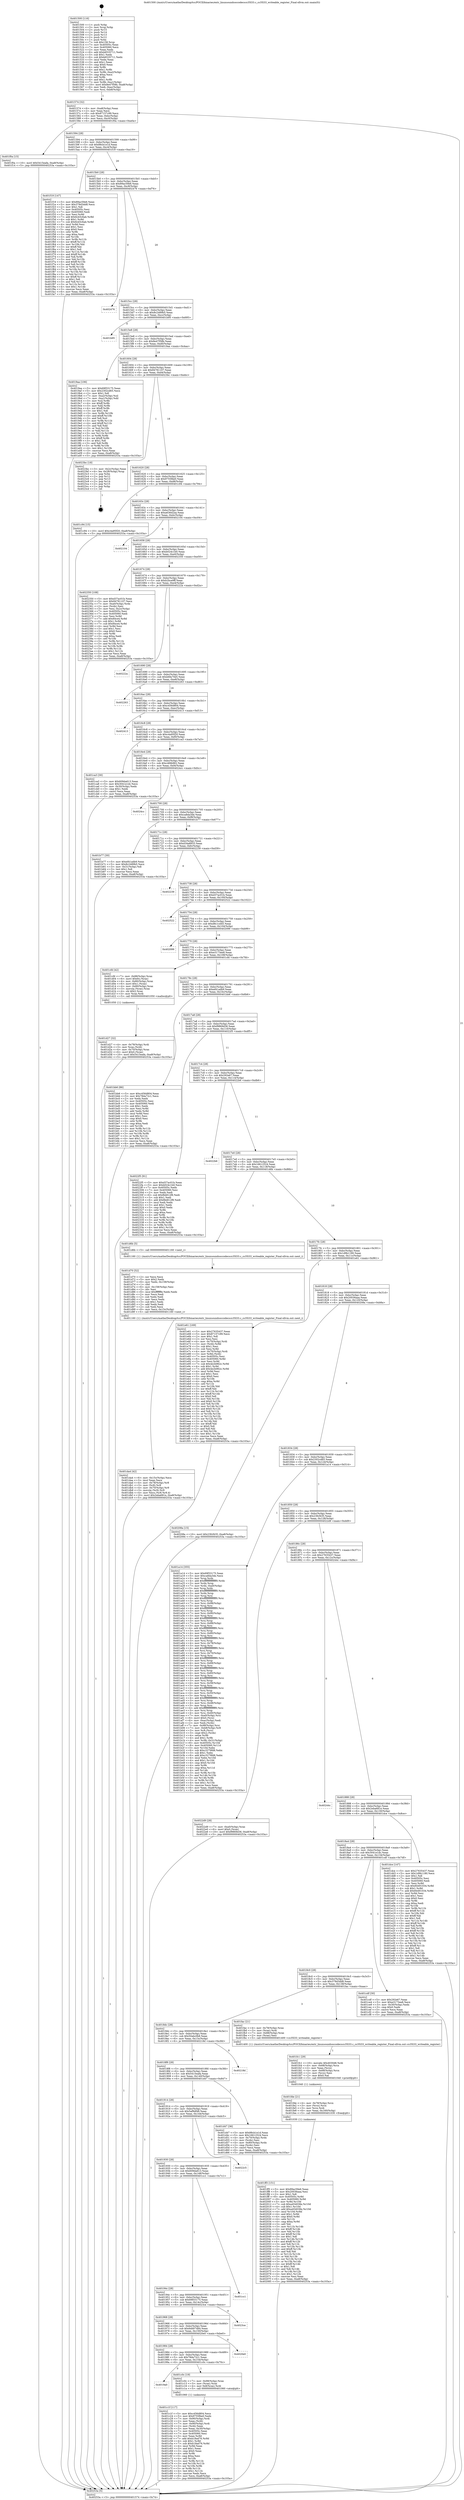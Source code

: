 digraph "0x401500" {
  label = "0x401500 (/mnt/c/Users/mathe/Desktop/tcc/POCII/binaries/extr_linuxsoundsoccodecscs35l33.c_cs35l33_writeable_register_Final-ollvm.out::main(0))"
  labelloc = "t"
  node[shape=record]

  Entry [label="",width=0.3,height=0.3,shape=circle,fillcolor=black,style=filled]
  "0x401574" [label="{
     0x401574 [32]\l
     | [instrs]\l
     &nbsp;&nbsp;0x401574 \<+6\>: mov -0xa8(%rbp),%eax\l
     &nbsp;&nbsp;0x40157a \<+2\>: mov %eax,%ecx\l
     &nbsp;&nbsp;0x40157c \<+6\>: sub $0x87157c99,%ecx\l
     &nbsp;&nbsp;0x401582 \<+6\>: mov %eax,-0xbc(%rbp)\l
     &nbsp;&nbsp;0x401588 \<+6\>: mov %ecx,-0xc0(%rbp)\l
     &nbsp;&nbsp;0x40158e \<+6\>: je 0000000000401f0a \<main+0xa0a\>\l
  }"]
  "0x401f0a" [label="{
     0x401f0a [15]\l
     | [instrs]\l
     &nbsp;&nbsp;0x401f0a \<+10\>: movl $0x5415eafa,-0xa8(%rbp)\l
     &nbsp;&nbsp;0x401f14 \<+5\>: jmp 000000000040253a \<main+0x103a\>\l
  }"]
  "0x401594" [label="{
     0x401594 [28]\l
     | [instrs]\l
     &nbsp;&nbsp;0x401594 \<+5\>: jmp 0000000000401599 \<main+0x99\>\l
     &nbsp;&nbsp;0x401599 \<+6\>: mov -0xbc(%rbp),%eax\l
     &nbsp;&nbsp;0x40159f \<+5\>: sub $0x88cb1e1d,%eax\l
     &nbsp;&nbsp;0x4015a4 \<+6\>: mov %eax,-0xc4(%rbp)\l
     &nbsp;&nbsp;0x4015aa \<+6\>: je 0000000000401f19 \<main+0xa19\>\l
  }"]
  Exit [label="",width=0.3,height=0.3,shape=circle,fillcolor=black,style=filled,peripheries=2]
  "0x401f19" [label="{
     0x401f19 [147]\l
     | [instrs]\l
     &nbsp;&nbsp;0x401f19 \<+5\>: mov $0x89ac59e6,%eax\l
     &nbsp;&nbsp;0x401f1e \<+5\>: mov $0x378d3dd8,%ecx\l
     &nbsp;&nbsp;0x401f23 \<+2\>: mov $0x1,%dl\l
     &nbsp;&nbsp;0x401f25 \<+7\>: mov 0x40505c,%esi\l
     &nbsp;&nbsp;0x401f2c \<+7\>: mov 0x405060,%edi\l
     &nbsp;&nbsp;0x401f33 \<+3\>: mov %esi,%r8d\l
     &nbsp;&nbsp;0x401f36 \<+7\>: add $0x6cb5c6ab,%r8d\l
     &nbsp;&nbsp;0x401f3d \<+4\>: sub $0x1,%r8d\l
     &nbsp;&nbsp;0x401f41 \<+7\>: sub $0x6cb5c6ab,%r8d\l
     &nbsp;&nbsp;0x401f48 \<+4\>: imul %r8d,%esi\l
     &nbsp;&nbsp;0x401f4c \<+3\>: and $0x1,%esi\l
     &nbsp;&nbsp;0x401f4f \<+3\>: cmp $0x0,%esi\l
     &nbsp;&nbsp;0x401f52 \<+4\>: sete %r9b\l
     &nbsp;&nbsp;0x401f56 \<+3\>: cmp $0xa,%edi\l
     &nbsp;&nbsp;0x401f59 \<+4\>: setl %r10b\l
     &nbsp;&nbsp;0x401f5d \<+3\>: mov %r9b,%r11b\l
     &nbsp;&nbsp;0x401f60 \<+4\>: xor $0xff,%r11b\l
     &nbsp;&nbsp;0x401f64 \<+3\>: mov %r10b,%bl\l
     &nbsp;&nbsp;0x401f67 \<+3\>: xor $0xff,%bl\l
     &nbsp;&nbsp;0x401f6a \<+3\>: xor $0x1,%dl\l
     &nbsp;&nbsp;0x401f6d \<+3\>: mov %r11b,%r14b\l
     &nbsp;&nbsp;0x401f70 \<+4\>: and $0xff,%r14b\l
     &nbsp;&nbsp;0x401f74 \<+3\>: and %dl,%r9b\l
     &nbsp;&nbsp;0x401f77 \<+3\>: mov %bl,%r15b\l
     &nbsp;&nbsp;0x401f7a \<+4\>: and $0xff,%r15b\l
     &nbsp;&nbsp;0x401f7e \<+3\>: and %dl,%r10b\l
     &nbsp;&nbsp;0x401f81 \<+3\>: or %r9b,%r14b\l
     &nbsp;&nbsp;0x401f84 \<+3\>: or %r10b,%r15b\l
     &nbsp;&nbsp;0x401f87 \<+3\>: xor %r15b,%r14b\l
     &nbsp;&nbsp;0x401f8a \<+3\>: or %bl,%r11b\l
     &nbsp;&nbsp;0x401f8d \<+4\>: xor $0xff,%r11b\l
     &nbsp;&nbsp;0x401f91 \<+3\>: or $0x1,%dl\l
     &nbsp;&nbsp;0x401f94 \<+3\>: and %dl,%r11b\l
     &nbsp;&nbsp;0x401f97 \<+3\>: or %r11b,%r14b\l
     &nbsp;&nbsp;0x401f9a \<+4\>: test $0x1,%r14b\l
     &nbsp;&nbsp;0x401f9e \<+3\>: cmovne %ecx,%eax\l
     &nbsp;&nbsp;0x401fa1 \<+6\>: mov %eax,-0xa8(%rbp)\l
     &nbsp;&nbsp;0x401fa7 \<+5\>: jmp 000000000040253a \<main+0x103a\>\l
  }"]
  "0x4015b0" [label="{
     0x4015b0 [28]\l
     | [instrs]\l
     &nbsp;&nbsp;0x4015b0 \<+5\>: jmp 00000000004015b5 \<main+0xb5\>\l
     &nbsp;&nbsp;0x4015b5 \<+6\>: mov -0xbc(%rbp),%eax\l
     &nbsp;&nbsp;0x4015bb \<+5\>: sub $0x89ac59e6,%eax\l
     &nbsp;&nbsp;0x4015c0 \<+6\>: mov %eax,-0xc8(%rbp)\l
     &nbsp;&nbsp;0x4015c6 \<+6\>: je 0000000000402476 \<main+0xf76\>\l
  }"]
  "0x401ff3" [label="{
     0x401ff3 [151]\l
     | [instrs]\l
     &nbsp;&nbsp;0x401ff3 \<+5\>: mov $0x89ac59e6,%eax\l
     &nbsp;&nbsp;0x401ff8 \<+5\>: mov $0x20036aaa,%esi\l
     &nbsp;&nbsp;0x401ffd \<+2\>: mov $0x1,%dl\l
     &nbsp;&nbsp;0x401fff \<+8\>: mov 0x40505c,%r8d\l
     &nbsp;&nbsp;0x402007 \<+8\>: mov 0x405060,%r9d\l
     &nbsp;&nbsp;0x40200f \<+3\>: mov %r8d,%r10d\l
     &nbsp;&nbsp;0x402012 \<+7\>: sub $0xa454038e,%r10d\l
     &nbsp;&nbsp;0x402019 \<+4\>: sub $0x1,%r10d\l
     &nbsp;&nbsp;0x40201d \<+7\>: add $0xa454038e,%r10d\l
     &nbsp;&nbsp;0x402024 \<+4\>: imul %r10d,%r8d\l
     &nbsp;&nbsp;0x402028 \<+4\>: and $0x1,%r8d\l
     &nbsp;&nbsp;0x40202c \<+4\>: cmp $0x0,%r8d\l
     &nbsp;&nbsp;0x402030 \<+4\>: sete %r11b\l
     &nbsp;&nbsp;0x402034 \<+4\>: cmp $0xa,%r9d\l
     &nbsp;&nbsp;0x402038 \<+3\>: setl %bl\l
     &nbsp;&nbsp;0x40203b \<+3\>: mov %r11b,%r14b\l
     &nbsp;&nbsp;0x40203e \<+4\>: xor $0xff,%r14b\l
     &nbsp;&nbsp;0x402042 \<+3\>: mov %bl,%r15b\l
     &nbsp;&nbsp;0x402045 \<+4\>: xor $0xff,%r15b\l
     &nbsp;&nbsp;0x402049 \<+3\>: xor $0x1,%dl\l
     &nbsp;&nbsp;0x40204c \<+3\>: mov %r14b,%r12b\l
     &nbsp;&nbsp;0x40204f \<+4\>: and $0xff,%r12b\l
     &nbsp;&nbsp;0x402053 \<+3\>: and %dl,%r11b\l
     &nbsp;&nbsp;0x402056 \<+3\>: mov %r15b,%r13b\l
     &nbsp;&nbsp;0x402059 \<+4\>: and $0xff,%r13b\l
     &nbsp;&nbsp;0x40205d \<+2\>: and %dl,%bl\l
     &nbsp;&nbsp;0x40205f \<+3\>: or %r11b,%r12b\l
     &nbsp;&nbsp;0x402062 \<+3\>: or %bl,%r13b\l
     &nbsp;&nbsp;0x402065 \<+3\>: xor %r13b,%r12b\l
     &nbsp;&nbsp;0x402068 \<+3\>: or %r15b,%r14b\l
     &nbsp;&nbsp;0x40206b \<+4\>: xor $0xff,%r14b\l
     &nbsp;&nbsp;0x40206f \<+3\>: or $0x1,%dl\l
     &nbsp;&nbsp;0x402072 \<+3\>: and %dl,%r14b\l
     &nbsp;&nbsp;0x402075 \<+3\>: or %r14b,%r12b\l
     &nbsp;&nbsp;0x402078 \<+4\>: test $0x1,%r12b\l
     &nbsp;&nbsp;0x40207c \<+3\>: cmovne %esi,%eax\l
     &nbsp;&nbsp;0x40207f \<+6\>: mov %eax,-0xa8(%rbp)\l
     &nbsp;&nbsp;0x402085 \<+5\>: jmp 000000000040253a \<main+0x103a\>\l
  }"]
  "0x402476" [label="{
     0x402476\l
  }", style=dashed]
  "0x4015cc" [label="{
     0x4015cc [28]\l
     | [instrs]\l
     &nbsp;&nbsp;0x4015cc \<+5\>: jmp 00000000004015d1 \<main+0xd1\>\l
     &nbsp;&nbsp;0x4015d1 \<+6\>: mov -0xbc(%rbp),%eax\l
     &nbsp;&nbsp;0x4015d7 \<+5\>: sub $0x8c2489b5,%eax\l
     &nbsp;&nbsp;0x4015dc \<+6\>: mov %eax,-0xcc(%rbp)\l
     &nbsp;&nbsp;0x4015e2 \<+6\>: je 0000000000401b95 \<main+0x695\>\l
  }"]
  "0x401fde" [label="{
     0x401fde [21]\l
     | [instrs]\l
     &nbsp;&nbsp;0x401fde \<+4\>: mov -0x78(%rbp),%rcx\l
     &nbsp;&nbsp;0x401fe2 \<+3\>: mov (%rcx),%rcx\l
     &nbsp;&nbsp;0x401fe5 \<+3\>: mov %rcx,%rdi\l
     &nbsp;&nbsp;0x401fe8 \<+6\>: mov %eax,-0x160(%rbp)\l
     &nbsp;&nbsp;0x401fee \<+5\>: call 0000000000401030 \<free@plt\>\l
     | [calls]\l
     &nbsp;&nbsp;0x401030 \{1\} (unknown)\l
  }"]
  "0x401b95" [label="{
     0x401b95\l
  }", style=dashed]
  "0x4015e8" [label="{
     0x4015e8 [28]\l
     | [instrs]\l
     &nbsp;&nbsp;0x4015e8 \<+5\>: jmp 00000000004015ed \<main+0xed\>\l
     &nbsp;&nbsp;0x4015ed \<+6\>: mov -0xbc(%rbp),%eax\l
     &nbsp;&nbsp;0x4015f3 \<+5\>: sub $0x8e47f58b,%eax\l
     &nbsp;&nbsp;0x4015f8 \<+6\>: mov %eax,-0xd0(%rbp)\l
     &nbsp;&nbsp;0x4015fe \<+6\>: je 00000000004019aa \<main+0x4aa\>\l
  }"]
  "0x401fc1" [label="{
     0x401fc1 [29]\l
     | [instrs]\l
     &nbsp;&nbsp;0x401fc1 \<+10\>: movabs $0x4030d6,%rdi\l
     &nbsp;&nbsp;0x401fcb \<+4\>: mov -0x68(%rbp),%rcx\l
     &nbsp;&nbsp;0x401fcf \<+2\>: mov %eax,(%rcx)\l
     &nbsp;&nbsp;0x401fd1 \<+4\>: mov -0x68(%rbp),%rcx\l
     &nbsp;&nbsp;0x401fd5 \<+2\>: mov (%rcx),%esi\l
     &nbsp;&nbsp;0x401fd7 \<+2\>: mov $0x0,%al\l
     &nbsp;&nbsp;0x401fd9 \<+5\>: call 0000000000401040 \<printf@plt\>\l
     | [calls]\l
     &nbsp;&nbsp;0x401040 \{1\} (unknown)\l
  }"]
  "0x4019aa" [label="{
     0x4019aa [106]\l
     | [instrs]\l
     &nbsp;&nbsp;0x4019aa \<+5\>: mov $0x69f33175,%eax\l
     &nbsp;&nbsp;0x4019af \<+5\>: mov $0x2302cd65,%ecx\l
     &nbsp;&nbsp;0x4019b4 \<+2\>: mov $0x1,%dl\l
     &nbsp;&nbsp;0x4019b6 \<+7\>: mov -0xa2(%rbp),%sil\l
     &nbsp;&nbsp;0x4019bd \<+7\>: mov -0xa1(%rbp),%dil\l
     &nbsp;&nbsp;0x4019c4 \<+3\>: mov %sil,%r8b\l
     &nbsp;&nbsp;0x4019c7 \<+4\>: xor $0xff,%r8b\l
     &nbsp;&nbsp;0x4019cb \<+3\>: mov %dil,%r9b\l
     &nbsp;&nbsp;0x4019ce \<+4\>: xor $0xff,%r9b\l
     &nbsp;&nbsp;0x4019d2 \<+3\>: xor $0x1,%dl\l
     &nbsp;&nbsp;0x4019d5 \<+3\>: mov %r8b,%r10b\l
     &nbsp;&nbsp;0x4019d8 \<+4\>: and $0xff,%r10b\l
     &nbsp;&nbsp;0x4019dc \<+3\>: and %dl,%sil\l
     &nbsp;&nbsp;0x4019df \<+3\>: mov %r9b,%r11b\l
     &nbsp;&nbsp;0x4019e2 \<+4\>: and $0xff,%r11b\l
     &nbsp;&nbsp;0x4019e6 \<+3\>: and %dl,%dil\l
     &nbsp;&nbsp;0x4019e9 \<+3\>: or %sil,%r10b\l
     &nbsp;&nbsp;0x4019ec \<+3\>: or %dil,%r11b\l
     &nbsp;&nbsp;0x4019ef \<+3\>: xor %r11b,%r10b\l
     &nbsp;&nbsp;0x4019f2 \<+3\>: or %r9b,%r8b\l
     &nbsp;&nbsp;0x4019f5 \<+4\>: xor $0xff,%r8b\l
     &nbsp;&nbsp;0x4019f9 \<+3\>: or $0x1,%dl\l
     &nbsp;&nbsp;0x4019fc \<+3\>: and %dl,%r8b\l
     &nbsp;&nbsp;0x4019ff \<+3\>: or %r8b,%r10b\l
     &nbsp;&nbsp;0x401a02 \<+4\>: test $0x1,%r10b\l
     &nbsp;&nbsp;0x401a06 \<+3\>: cmovne %ecx,%eax\l
     &nbsp;&nbsp;0x401a09 \<+6\>: mov %eax,-0xa8(%rbp)\l
     &nbsp;&nbsp;0x401a0f \<+5\>: jmp 000000000040253a \<main+0x103a\>\l
  }"]
  "0x401604" [label="{
     0x401604 [28]\l
     | [instrs]\l
     &nbsp;&nbsp;0x401604 \<+5\>: jmp 0000000000401609 \<main+0x109\>\l
     &nbsp;&nbsp;0x401609 \<+6\>: mov -0xbc(%rbp),%eax\l
     &nbsp;&nbsp;0x40160f \<+5\>: sub $0x94781107,%eax\l
     &nbsp;&nbsp;0x401614 \<+6\>: mov %eax,-0xd4(%rbp)\l
     &nbsp;&nbsp;0x40161a \<+6\>: je 00000000004023bc \<main+0xebc\>\l
  }"]
  "0x40253a" [label="{
     0x40253a [5]\l
     | [instrs]\l
     &nbsp;&nbsp;0x40253a \<+5\>: jmp 0000000000401574 \<main+0x74\>\l
  }"]
  "0x401500" [label="{
     0x401500 [116]\l
     | [instrs]\l
     &nbsp;&nbsp;0x401500 \<+1\>: push %rbp\l
     &nbsp;&nbsp;0x401501 \<+3\>: mov %rsp,%rbp\l
     &nbsp;&nbsp;0x401504 \<+2\>: push %r15\l
     &nbsp;&nbsp;0x401506 \<+2\>: push %r14\l
     &nbsp;&nbsp;0x401508 \<+2\>: push %r13\l
     &nbsp;&nbsp;0x40150a \<+2\>: push %r12\l
     &nbsp;&nbsp;0x40150c \<+1\>: push %rbx\l
     &nbsp;&nbsp;0x40150d \<+7\>: sub $0x158,%rsp\l
     &nbsp;&nbsp;0x401514 \<+7\>: mov 0x40505c,%eax\l
     &nbsp;&nbsp;0x40151b \<+7\>: mov 0x405060,%ecx\l
     &nbsp;&nbsp;0x401522 \<+2\>: mov %eax,%edx\l
     &nbsp;&nbsp;0x401524 \<+6\>: add $0xb6535711,%edx\l
     &nbsp;&nbsp;0x40152a \<+3\>: sub $0x1,%edx\l
     &nbsp;&nbsp;0x40152d \<+6\>: sub $0xb6535711,%edx\l
     &nbsp;&nbsp;0x401533 \<+3\>: imul %edx,%eax\l
     &nbsp;&nbsp;0x401536 \<+3\>: and $0x1,%eax\l
     &nbsp;&nbsp;0x401539 \<+3\>: cmp $0x0,%eax\l
     &nbsp;&nbsp;0x40153c \<+4\>: sete %r8b\l
     &nbsp;&nbsp;0x401540 \<+4\>: and $0x1,%r8b\l
     &nbsp;&nbsp;0x401544 \<+7\>: mov %r8b,-0xa2(%rbp)\l
     &nbsp;&nbsp;0x40154b \<+3\>: cmp $0xa,%ecx\l
     &nbsp;&nbsp;0x40154e \<+4\>: setl %r8b\l
     &nbsp;&nbsp;0x401552 \<+4\>: and $0x1,%r8b\l
     &nbsp;&nbsp;0x401556 \<+7\>: mov %r8b,-0xa1(%rbp)\l
     &nbsp;&nbsp;0x40155d \<+10\>: movl $0x8e47f58b,-0xa8(%rbp)\l
     &nbsp;&nbsp;0x401567 \<+6\>: mov %edi,-0xac(%rbp)\l
     &nbsp;&nbsp;0x40156d \<+7\>: mov %rsi,-0xb8(%rbp)\l
  }"]
  "0x401da4" [label="{
     0x401da4 [42]\l
     | [instrs]\l
     &nbsp;&nbsp;0x401da4 \<+6\>: mov -0x15c(%rbp),%ecx\l
     &nbsp;&nbsp;0x401daa \<+3\>: imul %eax,%ecx\l
     &nbsp;&nbsp;0x401dad \<+4\>: mov -0x78(%rbp),%r8\l
     &nbsp;&nbsp;0x401db1 \<+3\>: mov (%r8),%r8\l
     &nbsp;&nbsp;0x401db4 \<+4\>: mov -0x70(%rbp),%r9\l
     &nbsp;&nbsp;0x401db8 \<+3\>: movslq (%r9),%r9\l
     &nbsp;&nbsp;0x401dbb \<+4\>: mov %ecx,(%r8,%r9,4)\l
     &nbsp;&nbsp;0x401dbf \<+10\>: movl $0x2eba681e,-0xa8(%rbp)\l
     &nbsp;&nbsp;0x401dc9 \<+5\>: jmp 000000000040253a \<main+0x103a\>\l
  }"]
  "0x4023bc" [label="{
     0x4023bc [18]\l
     | [instrs]\l
     &nbsp;&nbsp;0x4023bc \<+3\>: mov -0x2c(%rbp),%eax\l
     &nbsp;&nbsp;0x4023bf \<+4\>: lea -0x28(%rbp),%rsp\l
     &nbsp;&nbsp;0x4023c3 \<+1\>: pop %rbx\l
     &nbsp;&nbsp;0x4023c4 \<+2\>: pop %r12\l
     &nbsp;&nbsp;0x4023c6 \<+2\>: pop %r13\l
     &nbsp;&nbsp;0x4023c8 \<+2\>: pop %r14\l
     &nbsp;&nbsp;0x4023ca \<+2\>: pop %r15\l
     &nbsp;&nbsp;0x4023cc \<+1\>: pop %rbp\l
     &nbsp;&nbsp;0x4023cd \<+1\>: ret\l
  }"]
  "0x401620" [label="{
     0x401620 [28]\l
     | [instrs]\l
     &nbsp;&nbsp;0x401620 \<+5\>: jmp 0000000000401625 \<main+0x125\>\l
     &nbsp;&nbsp;0x401625 \<+6\>: mov -0xbc(%rbp),%eax\l
     &nbsp;&nbsp;0x40162b \<+5\>: sub $0x9755fbe0,%eax\l
     &nbsp;&nbsp;0x401630 \<+6\>: mov %eax,-0xd8(%rbp)\l
     &nbsp;&nbsp;0x401636 \<+6\>: je 0000000000401c94 \<main+0x794\>\l
  }"]
  "0x401d70" [label="{
     0x401d70 [52]\l
     | [instrs]\l
     &nbsp;&nbsp;0x401d70 \<+2\>: xor %ecx,%ecx\l
     &nbsp;&nbsp;0x401d72 \<+5\>: mov $0x2,%edx\l
     &nbsp;&nbsp;0x401d77 \<+6\>: mov %edx,-0x158(%rbp)\l
     &nbsp;&nbsp;0x401d7d \<+1\>: cltd\l
     &nbsp;&nbsp;0x401d7e \<+6\>: mov -0x158(%rbp),%esi\l
     &nbsp;&nbsp;0x401d84 \<+2\>: idiv %esi\l
     &nbsp;&nbsp;0x401d86 \<+6\>: imul $0xfffffffe,%edx,%edx\l
     &nbsp;&nbsp;0x401d8c \<+2\>: mov %ecx,%edi\l
     &nbsp;&nbsp;0x401d8e \<+2\>: sub %edx,%edi\l
     &nbsp;&nbsp;0x401d90 \<+2\>: mov %ecx,%edx\l
     &nbsp;&nbsp;0x401d92 \<+3\>: sub $0x1,%edx\l
     &nbsp;&nbsp;0x401d95 \<+2\>: add %edx,%edi\l
     &nbsp;&nbsp;0x401d97 \<+2\>: sub %edi,%ecx\l
     &nbsp;&nbsp;0x401d99 \<+6\>: mov %ecx,-0x15c(%rbp)\l
     &nbsp;&nbsp;0x401d9f \<+5\>: call 0000000000401160 \<next_i\>\l
     | [calls]\l
     &nbsp;&nbsp;0x401160 \{1\} (/mnt/c/Users/mathe/Desktop/tcc/POCII/binaries/extr_linuxsoundsoccodecscs35l33.c_cs35l33_writeable_register_Final-ollvm.out::next_i)\l
  }"]
  "0x401c94" [label="{
     0x401c94 [15]\l
     | [instrs]\l
     &nbsp;&nbsp;0x401c94 \<+10\>: movl $0xc4a95f20,-0xa8(%rbp)\l
     &nbsp;&nbsp;0x401c9e \<+5\>: jmp 000000000040253a \<main+0x103a\>\l
  }"]
  "0x40163c" [label="{
     0x40163c [28]\l
     | [instrs]\l
     &nbsp;&nbsp;0x40163c \<+5\>: jmp 0000000000401641 \<main+0x141\>\l
     &nbsp;&nbsp;0x401641 \<+6\>: mov -0xbc(%rbp),%eax\l
     &nbsp;&nbsp;0x401647 \<+5\>: sub $0xa636d2aa,%eax\l
     &nbsp;&nbsp;0x40164c \<+6\>: mov %eax,-0xdc(%rbp)\l
     &nbsp;&nbsp;0x401652 \<+6\>: je 0000000000402104 \<main+0xc04\>\l
  }"]
  "0x401d27" [label="{
     0x401d27 [32]\l
     | [instrs]\l
     &nbsp;&nbsp;0x401d27 \<+4\>: mov -0x78(%rbp),%rdi\l
     &nbsp;&nbsp;0x401d2b \<+3\>: mov %rax,(%rdi)\l
     &nbsp;&nbsp;0x401d2e \<+4\>: mov -0x70(%rbp),%rax\l
     &nbsp;&nbsp;0x401d32 \<+6\>: movl $0x0,(%rax)\l
     &nbsp;&nbsp;0x401d38 \<+10\>: movl $0x5415eafa,-0xa8(%rbp)\l
     &nbsp;&nbsp;0x401d42 \<+5\>: jmp 000000000040253a \<main+0x103a\>\l
  }"]
  "0x402104" [label="{
     0x402104\l
  }", style=dashed]
  "0x401658" [label="{
     0x401658 [28]\l
     | [instrs]\l
     &nbsp;&nbsp;0x401658 \<+5\>: jmp 000000000040165d \<main+0x15d\>\l
     &nbsp;&nbsp;0x40165d \<+6\>: mov -0xbc(%rbp),%eax\l
     &nbsp;&nbsp;0x401663 \<+5\>: sub $0xb024c1b0,%eax\l
     &nbsp;&nbsp;0x401668 \<+6\>: mov %eax,-0xe0(%rbp)\l
     &nbsp;&nbsp;0x40166e \<+6\>: je 0000000000402350 \<main+0xe50\>\l
  }"]
  "0x401c1f" [label="{
     0x401c1f [117]\l
     | [instrs]\l
     &nbsp;&nbsp;0x401c1f \<+5\>: mov $0xc456d804,%ecx\l
     &nbsp;&nbsp;0x401c24 \<+5\>: mov $0x9755fbe0,%edx\l
     &nbsp;&nbsp;0x401c29 \<+7\>: mov -0x90(%rbp),%rdi\l
     &nbsp;&nbsp;0x401c30 \<+2\>: mov %eax,(%rdi)\l
     &nbsp;&nbsp;0x401c32 \<+7\>: mov -0x90(%rbp),%rdi\l
     &nbsp;&nbsp;0x401c39 \<+2\>: mov (%rdi),%eax\l
     &nbsp;&nbsp;0x401c3b \<+3\>: mov %eax,-0x30(%rbp)\l
     &nbsp;&nbsp;0x401c3e \<+7\>: mov 0x40505c,%eax\l
     &nbsp;&nbsp;0x401c45 \<+7\>: mov 0x405060,%esi\l
     &nbsp;&nbsp;0x401c4c \<+3\>: mov %eax,%r8d\l
     &nbsp;&nbsp;0x401c4f \<+7\>: add $0xb18ad76,%r8d\l
     &nbsp;&nbsp;0x401c56 \<+4\>: sub $0x1,%r8d\l
     &nbsp;&nbsp;0x401c5a \<+7\>: sub $0xb18ad76,%r8d\l
     &nbsp;&nbsp;0x401c61 \<+4\>: imul %r8d,%eax\l
     &nbsp;&nbsp;0x401c65 \<+3\>: and $0x1,%eax\l
     &nbsp;&nbsp;0x401c68 \<+3\>: cmp $0x0,%eax\l
     &nbsp;&nbsp;0x401c6b \<+4\>: sete %r9b\l
     &nbsp;&nbsp;0x401c6f \<+3\>: cmp $0xa,%esi\l
     &nbsp;&nbsp;0x401c72 \<+4\>: setl %r10b\l
     &nbsp;&nbsp;0x401c76 \<+3\>: mov %r9b,%r11b\l
     &nbsp;&nbsp;0x401c79 \<+3\>: and %r10b,%r11b\l
     &nbsp;&nbsp;0x401c7c \<+3\>: xor %r10b,%r9b\l
     &nbsp;&nbsp;0x401c7f \<+3\>: or %r9b,%r11b\l
     &nbsp;&nbsp;0x401c82 \<+4\>: test $0x1,%r11b\l
     &nbsp;&nbsp;0x401c86 \<+3\>: cmovne %edx,%ecx\l
     &nbsp;&nbsp;0x401c89 \<+6\>: mov %ecx,-0xa8(%rbp)\l
     &nbsp;&nbsp;0x401c8f \<+5\>: jmp 000000000040253a \<main+0x103a\>\l
  }"]
  "0x402350" [label="{
     0x402350 [108]\l
     | [instrs]\l
     &nbsp;&nbsp;0x402350 \<+5\>: mov $0xd37ac01b,%eax\l
     &nbsp;&nbsp;0x402355 \<+5\>: mov $0x94781107,%ecx\l
     &nbsp;&nbsp;0x40235a \<+7\>: mov -0xa0(%rbp),%rdx\l
     &nbsp;&nbsp;0x402361 \<+2\>: mov (%rdx),%esi\l
     &nbsp;&nbsp;0x402363 \<+3\>: mov %esi,-0x2c(%rbp)\l
     &nbsp;&nbsp;0x402366 \<+7\>: mov 0x40505c,%esi\l
     &nbsp;&nbsp;0x40236d \<+7\>: mov 0x405060,%edi\l
     &nbsp;&nbsp;0x402374 \<+3\>: mov %esi,%r8d\l
     &nbsp;&nbsp;0x402377 \<+7\>: add $0x84ce4,%r8d\l
     &nbsp;&nbsp;0x40237e \<+4\>: sub $0x1,%r8d\l
     &nbsp;&nbsp;0x402382 \<+7\>: sub $0x84ce4,%r8d\l
     &nbsp;&nbsp;0x402389 \<+4\>: imul %r8d,%esi\l
     &nbsp;&nbsp;0x40238d \<+3\>: and $0x1,%esi\l
     &nbsp;&nbsp;0x402390 \<+3\>: cmp $0x0,%esi\l
     &nbsp;&nbsp;0x402393 \<+4\>: sete %r9b\l
     &nbsp;&nbsp;0x402397 \<+3\>: cmp $0xa,%edi\l
     &nbsp;&nbsp;0x40239a \<+4\>: setl %r10b\l
     &nbsp;&nbsp;0x40239e \<+3\>: mov %r9b,%r11b\l
     &nbsp;&nbsp;0x4023a1 \<+3\>: and %r10b,%r11b\l
     &nbsp;&nbsp;0x4023a4 \<+3\>: xor %r10b,%r9b\l
     &nbsp;&nbsp;0x4023a7 \<+3\>: or %r9b,%r11b\l
     &nbsp;&nbsp;0x4023aa \<+4\>: test $0x1,%r11b\l
     &nbsp;&nbsp;0x4023ae \<+3\>: cmovne %ecx,%eax\l
     &nbsp;&nbsp;0x4023b1 \<+6\>: mov %eax,-0xa8(%rbp)\l
     &nbsp;&nbsp;0x4023b7 \<+5\>: jmp 000000000040253a \<main+0x103a\>\l
  }"]
  "0x401674" [label="{
     0x401674 [28]\l
     | [instrs]\l
     &nbsp;&nbsp;0x401674 \<+5\>: jmp 0000000000401679 \<main+0x179\>\l
     &nbsp;&nbsp;0x401679 \<+6\>: mov -0xbc(%rbp),%eax\l
     &nbsp;&nbsp;0x40167f \<+5\>: sub $0xb2bce9ff,%eax\l
     &nbsp;&nbsp;0x401684 \<+6\>: mov %eax,-0xe4(%rbp)\l
     &nbsp;&nbsp;0x40168a \<+6\>: je 000000000040222a \<main+0xd2a\>\l
  }"]
  "0x4019a0" [label="{
     0x4019a0\l
  }", style=dashed]
  "0x40222a" [label="{
     0x40222a\l
  }", style=dashed]
  "0x401690" [label="{
     0x401690 [28]\l
     | [instrs]\l
     &nbsp;&nbsp;0x401690 \<+5\>: jmp 0000000000401695 \<main+0x195\>\l
     &nbsp;&nbsp;0x401695 \<+6\>: mov -0xbc(%rbp),%eax\l
     &nbsp;&nbsp;0x40169b \<+5\>: sub $0xb6fa70e5,%eax\l
     &nbsp;&nbsp;0x4016a0 \<+6\>: mov %eax,-0xe8(%rbp)\l
     &nbsp;&nbsp;0x4016a6 \<+6\>: je 0000000000402263 \<main+0xd63\>\l
  }"]
  "0x401c0c" [label="{
     0x401c0c [19]\l
     | [instrs]\l
     &nbsp;&nbsp;0x401c0c \<+7\>: mov -0x98(%rbp),%rax\l
     &nbsp;&nbsp;0x401c13 \<+3\>: mov (%rax),%rax\l
     &nbsp;&nbsp;0x401c16 \<+4\>: mov 0x8(%rax),%rdi\l
     &nbsp;&nbsp;0x401c1a \<+5\>: call 0000000000401060 \<atoi@plt\>\l
     | [calls]\l
     &nbsp;&nbsp;0x401060 \{1\} (unknown)\l
  }"]
  "0x402263" [label="{
     0x402263\l
  }", style=dashed]
  "0x4016ac" [label="{
     0x4016ac [28]\l
     | [instrs]\l
     &nbsp;&nbsp;0x4016ac \<+5\>: jmp 00000000004016b1 \<main+0x1b1\>\l
     &nbsp;&nbsp;0x4016b1 \<+6\>: mov -0xbc(%rbp),%eax\l
     &nbsp;&nbsp;0x4016b7 \<+5\>: sub $0xc456d804,%eax\l
     &nbsp;&nbsp;0x4016bc \<+6\>: mov %eax,-0xec(%rbp)\l
     &nbsp;&nbsp;0x4016c2 \<+6\>: je 0000000000402413 \<main+0xf13\>\l
  }"]
  "0x401984" [label="{
     0x401984 [28]\l
     | [instrs]\l
     &nbsp;&nbsp;0x401984 \<+5\>: jmp 0000000000401989 \<main+0x489\>\l
     &nbsp;&nbsp;0x401989 \<+6\>: mov -0xbc(%rbp),%eax\l
     &nbsp;&nbsp;0x40198f \<+5\>: sub $0x78da72c1,%eax\l
     &nbsp;&nbsp;0x401994 \<+6\>: mov %eax,-0x154(%rbp)\l
     &nbsp;&nbsp;0x40199a \<+6\>: je 0000000000401c0c \<main+0x70c\>\l
  }"]
  "0x402413" [label="{
     0x402413\l
  }", style=dashed]
  "0x4016c8" [label="{
     0x4016c8 [28]\l
     | [instrs]\l
     &nbsp;&nbsp;0x4016c8 \<+5\>: jmp 00000000004016cd \<main+0x1cd\>\l
     &nbsp;&nbsp;0x4016cd \<+6\>: mov -0xbc(%rbp),%eax\l
     &nbsp;&nbsp;0x4016d3 \<+5\>: sub $0xc4a95f20,%eax\l
     &nbsp;&nbsp;0x4016d8 \<+6\>: mov %eax,-0xf0(%rbp)\l
     &nbsp;&nbsp;0x4016de \<+6\>: je 0000000000401ca3 \<main+0x7a3\>\l
  }"]
  "0x4020e0" [label="{
     0x4020e0\l
  }", style=dashed]
  "0x401ca3" [label="{
     0x401ca3 [30]\l
     | [instrs]\l
     &nbsp;&nbsp;0x401ca3 \<+5\>: mov $0x609da613,%eax\l
     &nbsp;&nbsp;0x401ca8 \<+5\>: mov $0x3041e1dc,%ecx\l
     &nbsp;&nbsp;0x401cad \<+3\>: mov -0x30(%rbp),%edx\l
     &nbsp;&nbsp;0x401cb0 \<+3\>: cmp $0x1,%edx\l
     &nbsp;&nbsp;0x401cb3 \<+3\>: cmovl %ecx,%eax\l
     &nbsp;&nbsp;0x401cb6 \<+6\>: mov %eax,-0xa8(%rbp)\l
     &nbsp;&nbsp;0x401cbc \<+5\>: jmp 000000000040253a \<main+0x103a\>\l
  }"]
  "0x4016e4" [label="{
     0x4016e4 [28]\l
     | [instrs]\l
     &nbsp;&nbsp;0x4016e4 \<+5\>: jmp 00000000004016e9 \<main+0x1e9\>\l
     &nbsp;&nbsp;0x4016e9 \<+6\>: mov -0xbc(%rbp),%eax\l
     &nbsp;&nbsp;0x4016ef \<+5\>: sub $0xc4fdb962,%eax\l
     &nbsp;&nbsp;0x4016f4 \<+6\>: mov %eax,-0xf4(%rbp)\l
     &nbsp;&nbsp;0x4016fa \<+6\>: je 00000000004024cc \<main+0xfcc\>\l
  }"]
  "0x401968" [label="{
     0x401968 [28]\l
     | [instrs]\l
     &nbsp;&nbsp;0x401968 \<+5\>: jmp 000000000040196d \<main+0x46d\>\l
     &nbsp;&nbsp;0x40196d \<+6\>: mov -0xbc(%rbp),%eax\l
     &nbsp;&nbsp;0x401973 \<+5\>: sub $0x6dd07484,%eax\l
     &nbsp;&nbsp;0x401978 \<+6\>: mov %eax,-0x150(%rbp)\l
     &nbsp;&nbsp;0x40197e \<+6\>: je 00000000004020e0 \<main+0xbe0\>\l
  }"]
  "0x4024cc" [label="{
     0x4024cc\l
  }", style=dashed]
  "0x401700" [label="{
     0x401700 [28]\l
     | [instrs]\l
     &nbsp;&nbsp;0x401700 \<+5\>: jmp 0000000000401705 \<main+0x205\>\l
     &nbsp;&nbsp;0x401705 \<+6\>: mov -0xbc(%rbp),%eax\l
     &nbsp;&nbsp;0x40170b \<+5\>: sub $0xca8da3de,%eax\l
     &nbsp;&nbsp;0x401710 \<+6\>: mov %eax,-0xf8(%rbp)\l
     &nbsp;&nbsp;0x401716 \<+6\>: je 0000000000401b77 \<main+0x677\>\l
  }"]
  "0x4023ce" [label="{
     0x4023ce\l
  }", style=dashed]
  "0x401b77" [label="{
     0x401b77 [30]\l
     | [instrs]\l
     &nbsp;&nbsp;0x401b77 \<+5\>: mov $0xef41adb9,%eax\l
     &nbsp;&nbsp;0x401b7c \<+5\>: mov $0x8c2489b5,%ecx\l
     &nbsp;&nbsp;0x401b81 \<+3\>: mov -0x31(%rbp),%dl\l
     &nbsp;&nbsp;0x401b84 \<+3\>: test $0x1,%dl\l
     &nbsp;&nbsp;0x401b87 \<+3\>: cmovne %ecx,%eax\l
     &nbsp;&nbsp;0x401b8a \<+6\>: mov %eax,-0xa8(%rbp)\l
     &nbsp;&nbsp;0x401b90 \<+5\>: jmp 000000000040253a \<main+0x103a\>\l
  }"]
  "0x40171c" [label="{
     0x40171c [28]\l
     | [instrs]\l
     &nbsp;&nbsp;0x40171c \<+5\>: jmp 0000000000401721 \<main+0x221\>\l
     &nbsp;&nbsp;0x401721 \<+6\>: mov -0xbc(%rbp),%eax\l
     &nbsp;&nbsp;0x401727 \<+5\>: sub $0xd34a8933,%eax\l
     &nbsp;&nbsp;0x40172c \<+6\>: mov %eax,-0xfc(%rbp)\l
     &nbsp;&nbsp;0x401732 \<+6\>: je 0000000000402239 \<main+0xd39\>\l
  }"]
  "0x40194c" [label="{
     0x40194c [28]\l
     | [instrs]\l
     &nbsp;&nbsp;0x40194c \<+5\>: jmp 0000000000401951 \<main+0x451\>\l
     &nbsp;&nbsp;0x401951 \<+6\>: mov -0xbc(%rbp),%eax\l
     &nbsp;&nbsp;0x401957 \<+5\>: sub $0x69f33175,%eax\l
     &nbsp;&nbsp;0x40195c \<+6\>: mov %eax,-0x14c(%rbp)\l
     &nbsp;&nbsp;0x401962 \<+6\>: je 00000000004023ce \<main+0xece\>\l
  }"]
  "0x402239" [label="{
     0x402239\l
  }", style=dashed]
  "0x401738" [label="{
     0x401738 [28]\l
     | [instrs]\l
     &nbsp;&nbsp;0x401738 \<+5\>: jmp 000000000040173d \<main+0x23d\>\l
     &nbsp;&nbsp;0x40173d \<+6\>: mov -0xbc(%rbp),%eax\l
     &nbsp;&nbsp;0x401743 \<+5\>: sub $0xd37ac01b,%eax\l
     &nbsp;&nbsp;0x401748 \<+6\>: mov %eax,-0x100(%rbp)\l
     &nbsp;&nbsp;0x40174e \<+6\>: je 0000000000402522 \<main+0x1022\>\l
  }"]
  "0x401cc1" [label="{
     0x401cc1\l
  }", style=dashed]
  "0x402522" [label="{
     0x402522\l
  }", style=dashed]
  "0x401754" [label="{
     0x401754 [28]\l
     | [instrs]\l
     &nbsp;&nbsp;0x401754 \<+5\>: jmp 0000000000401759 \<main+0x259\>\l
     &nbsp;&nbsp;0x401759 \<+6\>: mov -0xbc(%rbp),%eax\l
     &nbsp;&nbsp;0x40175f \<+5\>: sub $0xd8c1cd45,%eax\l
     &nbsp;&nbsp;0x401764 \<+6\>: mov %eax,-0x104(%rbp)\l
     &nbsp;&nbsp;0x40176a \<+6\>: je 0000000000402099 \<main+0xb99\>\l
  }"]
  "0x401930" [label="{
     0x401930 [28]\l
     | [instrs]\l
     &nbsp;&nbsp;0x401930 \<+5\>: jmp 0000000000401935 \<main+0x435\>\l
     &nbsp;&nbsp;0x401935 \<+6\>: mov -0xbc(%rbp),%eax\l
     &nbsp;&nbsp;0x40193b \<+5\>: sub $0x609da613,%eax\l
     &nbsp;&nbsp;0x401940 \<+6\>: mov %eax,-0x148(%rbp)\l
     &nbsp;&nbsp;0x401946 \<+6\>: je 0000000000401cc1 \<main+0x7c1\>\l
  }"]
  "0x402099" [label="{
     0x402099\l
  }", style=dashed]
  "0x401770" [label="{
     0x401770 [28]\l
     | [instrs]\l
     &nbsp;&nbsp;0x401770 \<+5\>: jmp 0000000000401775 \<main+0x275\>\l
     &nbsp;&nbsp;0x401775 \<+6\>: mov -0xbc(%rbp),%eax\l
     &nbsp;&nbsp;0x40177b \<+5\>: sub $0xe3173ee8,%eax\l
     &nbsp;&nbsp;0x401780 \<+6\>: mov %eax,-0x108(%rbp)\l
     &nbsp;&nbsp;0x401786 \<+6\>: je 0000000000401cfd \<main+0x7fd\>\l
  }"]
  "0x4022c5" [label="{
     0x4022c5\l
  }", style=dashed]
  "0x401cfd" [label="{
     0x401cfd [42]\l
     | [instrs]\l
     &nbsp;&nbsp;0x401cfd \<+7\>: mov -0x88(%rbp),%rax\l
     &nbsp;&nbsp;0x401d04 \<+6\>: movl $0x64,(%rax)\l
     &nbsp;&nbsp;0x401d0a \<+4\>: mov -0x80(%rbp),%rax\l
     &nbsp;&nbsp;0x401d0e \<+6\>: movl $0x1,(%rax)\l
     &nbsp;&nbsp;0x401d14 \<+4\>: mov -0x80(%rbp),%rax\l
     &nbsp;&nbsp;0x401d18 \<+3\>: movslq (%rax),%rax\l
     &nbsp;&nbsp;0x401d1b \<+4\>: shl $0x2,%rax\l
     &nbsp;&nbsp;0x401d1f \<+3\>: mov %rax,%rdi\l
     &nbsp;&nbsp;0x401d22 \<+5\>: call 0000000000401050 \<malloc@plt\>\l
     | [calls]\l
     &nbsp;&nbsp;0x401050 \{1\} (unknown)\l
  }"]
  "0x40178c" [label="{
     0x40178c [28]\l
     | [instrs]\l
     &nbsp;&nbsp;0x40178c \<+5\>: jmp 0000000000401791 \<main+0x291\>\l
     &nbsp;&nbsp;0x401791 \<+6\>: mov -0xbc(%rbp),%eax\l
     &nbsp;&nbsp;0x401797 \<+5\>: sub $0xef41adb9,%eax\l
     &nbsp;&nbsp;0x40179c \<+6\>: mov %eax,-0x10c(%rbp)\l
     &nbsp;&nbsp;0x4017a2 \<+6\>: je 0000000000401bb6 \<main+0x6b6\>\l
  }"]
  "0x401914" [label="{
     0x401914 [28]\l
     | [instrs]\l
     &nbsp;&nbsp;0x401914 \<+5\>: jmp 0000000000401919 \<main+0x419\>\l
     &nbsp;&nbsp;0x401919 \<+6\>: mov -0xbc(%rbp),%eax\l
     &nbsp;&nbsp;0x40191f \<+5\>: sub $0x5af9df48,%eax\l
     &nbsp;&nbsp;0x401924 \<+6\>: mov %eax,-0x144(%rbp)\l
     &nbsp;&nbsp;0x40192a \<+6\>: je 00000000004022c5 \<main+0xdc5\>\l
  }"]
  "0x401bb6" [label="{
     0x401bb6 [86]\l
     | [instrs]\l
     &nbsp;&nbsp;0x401bb6 \<+5\>: mov $0xc456d804,%eax\l
     &nbsp;&nbsp;0x401bbb \<+5\>: mov $0x78da72c1,%ecx\l
     &nbsp;&nbsp;0x401bc0 \<+2\>: xor %edx,%edx\l
     &nbsp;&nbsp;0x401bc2 \<+7\>: mov 0x40505c,%esi\l
     &nbsp;&nbsp;0x401bc9 \<+7\>: mov 0x405060,%edi\l
     &nbsp;&nbsp;0x401bd0 \<+3\>: sub $0x1,%edx\l
     &nbsp;&nbsp;0x401bd3 \<+3\>: mov %esi,%r8d\l
     &nbsp;&nbsp;0x401bd6 \<+3\>: add %edx,%r8d\l
     &nbsp;&nbsp;0x401bd9 \<+4\>: imul %r8d,%esi\l
     &nbsp;&nbsp;0x401bdd \<+3\>: and $0x1,%esi\l
     &nbsp;&nbsp;0x401be0 \<+3\>: cmp $0x0,%esi\l
     &nbsp;&nbsp;0x401be3 \<+4\>: sete %r9b\l
     &nbsp;&nbsp;0x401be7 \<+3\>: cmp $0xa,%edi\l
     &nbsp;&nbsp;0x401bea \<+4\>: setl %r10b\l
     &nbsp;&nbsp;0x401bee \<+3\>: mov %r9b,%r11b\l
     &nbsp;&nbsp;0x401bf1 \<+3\>: and %r10b,%r11b\l
     &nbsp;&nbsp;0x401bf4 \<+3\>: xor %r10b,%r9b\l
     &nbsp;&nbsp;0x401bf7 \<+3\>: or %r9b,%r11b\l
     &nbsp;&nbsp;0x401bfa \<+4\>: test $0x1,%r11b\l
     &nbsp;&nbsp;0x401bfe \<+3\>: cmovne %ecx,%eax\l
     &nbsp;&nbsp;0x401c01 \<+6\>: mov %eax,-0xa8(%rbp)\l
     &nbsp;&nbsp;0x401c07 \<+5\>: jmp 000000000040253a \<main+0x103a\>\l
  }"]
  "0x4017a8" [label="{
     0x4017a8 [28]\l
     | [instrs]\l
     &nbsp;&nbsp;0x4017a8 \<+5\>: jmp 00000000004017ad \<main+0x2ad\>\l
     &nbsp;&nbsp;0x4017ad \<+6\>: mov -0xbc(%rbp),%eax\l
     &nbsp;&nbsp;0x4017b3 \<+5\>: sub $0xf9869d36,%eax\l
     &nbsp;&nbsp;0x4017b8 \<+6\>: mov %eax,-0x110(%rbp)\l
     &nbsp;&nbsp;0x4017be \<+6\>: je 00000000004022f5 \<main+0xdf5\>\l
  }"]
  "0x401d47" [label="{
     0x401d47 [36]\l
     | [instrs]\l
     &nbsp;&nbsp;0x401d47 \<+5\>: mov $0x88cb1e1d,%eax\l
     &nbsp;&nbsp;0x401d4c \<+5\>: mov $0x16612524,%ecx\l
     &nbsp;&nbsp;0x401d51 \<+4\>: mov -0x70(%rbp),%rdx\l
     &nbsp;&nbsp;0x401d55 \<+2\>: mov (%rdx),%esi\l
     &nbsp;&nbsp;0x401d57 \<+4\>: mov -0x80(%rbp),%rdx\l
     &nbsp;&nbsp;0x401d5b \<+2\>: cmp (%rdx),%esi\l
     &nbsp;&nbsp;0x401d5d \<+3\>: cmovl %ecx,%eax\l
     &nbsp;&nbsp;0x401d60 \<+6\>: mov %eax,-0xa8(%rbp)\l
     &nbsp;&nbsp;0x401d66 \<+5\>: jmp 000000000040253a \<main+0x103a\>\l
  }"]
  "0x4022f5" [label="{
     0x4022f5 [91]\l
     | [instrs]\l
     &nbsp;&nbsp;0x4022f5 \<+5\>: mov $0xd37ac01b,%eax\l
     &nbsp;&nbsp;0x4022fa \<+5\>: mov $0xb024c1b0,%ecx\l
     &nbsp;&nbsp;0x4022ff \<+7\>: mov 0x40505c,%edx\l
     &nbsp;&nbsp;0x402306 \<+7\>: mov 0x405060,%esi\l
     &nbsp;&nbsp;0x40230d \<+2\>: mov %edx,%edi\l
     &nbsp;&nbsp;0x40230f \<+6\>: sub $0xfbb812f8,%edi\l
     &nbsp;&nbsp;0x402315 \<+3\>: sub $0x1,%edi\l
     &nbsp;&nbsp;0x402318 \<+6\>: add $0xfbb812f8,%edi\l
     &nbsp;&nbsp;0x40231e \<+3\>: imul %edi,%edx\l
     &nbsp;&nbsp;0x402321 \<+3\>: and $0x1,%edx\l
     &nbsp;&nbsp;0x402324 \<+3\>: cmp $0x0,%edx\l
     &nbsp;&nbsp;0x402327 \<+4\>: sete %r8b\l
     &nbsp;&nbsp;0x40232b \<+3\>: cmp $0xa,%esi\l
     &nbsp;&nbsp;0x40232e \<+4\>: setl %r9b\l
     &nbsp;&nbsp;0x402332 \<+3\>: mov %r8b,%r10b\l
     &nbsp;&nbsp;0x402335 \<+3\>: and %r9b,%r10b\l
     &nbsp;&nbsp;0x402338 \<+3\>: xor %r9b,%r8b\l
     &nbsp;&nbsp;0x40233b \<+3\>: or %r8b,%r10b\l
     &nbsp;&nbsp;0x40233e \<+4\>: test $0x1,%r10b\l
     &nbsp;&nbsp;0x402342 \<+3\>: cmovne %ecx,%eax\l
     &nbsp;&nbsp;0x402345 \<+6\>: mov %eax,-0xa8(%rbp)\l
     &nbsp;&nbsp;0x40234b \<+5\>: jmp 000000000040253a \<main+0x103a\>\l
  }"]
  "0x4017c4" [label="{
     0x4017c4 [28]\l
     | [instrs]\l
     &nbsp;&nbsp;0x4017c4 \<+5\>: jmp 00000000004017c9 \<main+0x2c9\>\l
     &nbsp;&nbsp;0x4017c9 \<+6\>: mov -0xbc(%rbp),%eax\l
     &nbsp;&nbsp;0x4017cf \<+5\>: sub $0x292e67,%eax\l
     &nbsp;&nbsp;0x4017d4 \<+6\>: mov %eax,-0x114(%rbp)\l
     &nbsp;&nbsp;0x4017da \<+6\>: je 00000000004022b6 \<main+0xdb6\>\l
  }"]
  "0x4018f8" [label="{
     0x4018f8 [28]\l
     | [instrs]\l
     &nbsp;&nbsp;0x4018f8 \<+5\>: jmp 00000000004018fd \<main+0x3fd\>\l
     &nbsp;&nbsp;0x4018fd \<+6\>: mov -0xbc(%rbp),%eax\l
     &nbsp;&nbsp;0x401903 \<+5\>: sub $0x5415eafa,%eax\l
     &nbsp;&nbsp;0x401908 \<+6\>: mov %eax,-0x140(%rbp)\l
     &nbsp;&nbsp;0x40190e \<+6\>: je 0000000000401d47 \<main+0x847\>\l
  }"]
  "0x4022b6" [label="{
     0x4022b6\l
  }", style=dashed]
  "0x4017e0" [label="{
     0x4017e0 [28]\l
     | [instrs]\l
     &nbsp;&nbsp;0x4017e0 \<+5\>: jmp 00000000004017e5 \<main+0x2e5\>\l
     &nbsp;&nbsp;0x4017e5 \<+6\>: mov -0xbc(%rbp),%eax\l
     &nbsp;&nbsp;0x4017eb \<+5\>: sub $0x16612524,%eax\l
     &nbsp;&nbsp;0x4017f0 \<+6\>: mov %eax,-0x118(%rbp)\l
     &nbsp;&nbsp;0x4017f6 \<+6\>: je 0000000000401d6b \<main+0x86b\>\l
  }"]
  "0x40218d" [label="{
     0x40218d\l
  }", style=dashed]
  "0x401d6b" [label="{
     0x401d6b [5]\l
     | [instrs]\l
     &nbsp;&nbsp;0x401d6b \<+5\>: call 0000000000401160 \<next_i\>\l
     | [calls]\l
     &nbsp;&nbsp;0x401160 \{1\} (/mnt/c/Users/mathe/Desktop/tcc/POCII/binaries/extr_linuxsoundsoccodecscs35l33.c_cs35l33_writeable_register_Final-ollvm.out::next_i)\l
  }"]
  "0x4017fc" [label="{
     0x4017fc [28]\l
     | [instrs]\l
     &nbsp;&nbsp;0x4017fc \<+5\>: jmp 0000000000401801 \<main+0x301\>\l
     &nbsp;&nbsp;0x401801 \<+6\>: mov -0xbc(%rbp),%eax\l
     &nbsp;&nbsp;0x401807 \<+5\>: sub $0x1d9b1180,%eax\l
     &nbsp;&nbsp;0x40180c \<+6\>: mov %eax,-0x11c(%rbp)\l
     &nbsp;&nbsp;0x401812 \<+6\>: je 0000000000401e61 \<main+0x961\>\l
  }"]
  "0x4018dc" [label="{
     0x4018dc [28]\l
     | [instrs]\l
     &nbsp;&nbsp;0x4018dc \<+5\>: jmp 00000000004018e1 \<main+0x3e1\>\l
     &nbsp;&nbsp;0x4018e1 \<+6\>: mov -0xbc(%rbp),%eax\l
     &nbsp;&nbsp;0x4018e7 \<+5\>: sub $0x50abc0b8,%eax\l
     &nbsp;&nbsp;0x4018ec \<+6\>: mov %eax,-0x13c(%rbp)\l
     &nbsp;&nbsp;0x4018f2 \<+6\>: je 000000000040218d \<main+0xc8d\>\l
  }"]
  "0x401e61" [label="{
     0x401e61 [169]\l
     | [instrs]\l
     &nbsp;&nbsp;0x401e61 \<+5\>: mov $0x27635437,%eax\l
     &nbsp;&nbsp;0x401e66 \<+5\>: mov $0x87157c99,%ecx\l
     &nbsp;&nbsp;0x401e6b \<+2\>: mov $0x1,%dl\l
     &nbsp;&nbsp;0x401e6d \<+2\>: xor %esi,%esi\l
     &nbsp;&nbsp;0x401e6f \<+4\>: mov -0x70(%rbp),%rdi\l
     &nbsp;&nbsp;0x401e73 \<+3\>: mov (%rdi),%r8d\l
     &nbsp;&nbsp;0x401e76 \<+3\>: sub $0x1,%esi\l
     &nbsp;&nbsp;0x401e79 \<+3\>: sub %esi,%r8d\l
     &nbsp;&nbsp;0x401e7c \<+4\>: mov -0x70(%rbp),%rdi\l
     &nbsp;&nbsp;0x401e80 \<+3\>: mov %r8d,(%rdi)\l
     &nbsp;&nbsp;0x401e83 \<+7\>: mov 0x40505c,%esi\l
     &nbsp;&nbsp;0x401e8a \<+8\>: mov 0x405060,%r8d\l
     &nbsp;&nbsp;0x401e92 \<+3\>: mov %esi,%r9d\l
     &nbsp;&nbsp;0x401e95 \<+7\>: sub $0x4e2b962c,%r9d\l
     &nbsp;&nbsp;0x401e9c \<+4\>: sub $0x1,%r9d\l
     &nbsp;&nbsp;0x401ea0 \<+7\>: add $0x4e2b962c,%r9d\l
     &nbsp;&nbsp;0x401ea7 \<+4\>: imul %r9d,%esi\l
     &nbsp;&nbsp;0x401eab \<+3\>: and $0x1,%esi\l
     &nbsp;&nbsp;0x401eae \<+3\>: cmp $0x0,%esi\l
     &nbsp;&nbsp;0x401eb1 \<+4\>: sete %r10b\l
     &nbsp;&nbsp;0x401eb5 \<+4\>: cmp $0xa,%r8d\l
     &nbsp;&nbsp;0x401eb9 \<+4\>: setl %r11b\l
     &nbsp;&nbsp;0x401ebd \<+3\>: mov %r10b,%bl\l
     &nbsp;&nbsp;0x401ec0 \<+3\>: xor $0xff,%bl\l
     &nbsp;&nbsp;0x401ec3 \<+3\>: mov %r11b,%r14b\l
     &nbsp;&nbsp;0x401ec6 \<+4\>: xor $0xff,%r14b\l
     &nbsp;&nbsp;0x401eca \<+3\>: xor $0x0,%dl\l
     &nbsp;&nbsp;0x401ecd \<+3\>: mov %bl,%r15b\l
     &nbsp;&nbsp;0x401ed0 \<+4\>: and $0x0,%r15b\l
     &nbsp;&nbsp;0x401ed4 \<+3\>: and %dl,%r10b\l
     &nbsp;&nbsp;0x401ed7 \<+3\>: mov %r14b,%r12b\l
     &nbsp;&nbsp;0x401eda \<+4\>: and $0x0,%r12b\l
     &nbsp;&nbsp;0x401ede \<+3\>: and %dl,%r11b\l
     &nbsp;&nbsp;0x401ee1 \<+3\>: or %r10b,%r15b\l
     &nbsp;&nbsp;0x401ee4 \<+3\>: or %r11b,%r12b\l
     &nbsp;&nbsp;0x401ee7 \<+3\>: xor %r12b,%r15b\l
     &nbsp;&nbsp;0x401eea \<+3\>: or %r14b,%bl\l
     &nbsp;&nbsp;0x401eed \<+3\>: xor $0xff,%bl\l
     &nbsp;&nbsp;0x401ef0 \<+3\>: or $0x0,%dl\l
     &nbsp;&nbsp;0x401ef3 \<+2\>: and %dl,%bl\l
     &nbsp;&nbsp;0x401ef5 \<+3\>: or %bl,%r15b\l
     &nbsp;&nbsp;0x401ef8 \<+4\>: test $0x1,%r15b\l
     &nbsp;&nbsp;0x401efc \<+3\>: cmovne %ecx,%eax\l
     &nbsp;&nbsp;0x401eff \<+6\>: mov %eax,-0xa8(%rbp)\l
     &nbsp;&nbsp;0x401f05 \<+5\>: jmp 000000000040253a \<main+0x103a\>\l
  }"]
  "0x401818" [label="{
     0x401818 [28]\l
     | [instrs]\l
     &nbsp;&nbsp;0x401818 \<+5\>: jmp 000000000040181d \<main+0x31d\>\l
     &nbsp;&nbsp;0x40181d \<+6\>: mov -0xbc(%rbp),%eax\l
     &nbsp;&nbsp;0x401823 \<+5\>: sub $0x20036aaa,%eax\l
     &nbsp;&nbsp;0x401828 \<+6\>: mov %eax,-0x120(%rbp)\l
     &nbsp;&nbsp;0x40182e \<+6\>: je 000000000040208a \<main+0xb8a\>\l
  }"]
  "0x401fac" [label="{
     0x401fac [21]\l
     | [instrs]\l
     &nbsp;&nbsp;0x401fac \<+4\>: mov -0x78(%rbp),%rax\l
     &nbsp;&nbsp;0x401fb0 \<+3\>: mov (%rax),%rdi\l
     &nbsp;&nbsp;0x401fb3 \<+7\>: mov -0x88(%rbp),%rax\l
     &nbsp;&nbsp;0x401fba \<+2\>: mov (%rax),%esi\l
     &nbsp;&nbsp;0x401fbc \<+5\>: call 0000000000401400 \<cs35l33_writeable_register\>\l
     | [calls]\l
     &nbsp;&nbsp;0x401400 \{1\} (/mnt/c/Users/mathe/Desktop/tcc/POCII/binaries/extr_linuxsoundsoccodecscs35l33.c_cs35l33_writeable_register_Final-ollvm.out::cs35l33_writeable_register)\l
  }"]
  "0x40208a" [label="{
     0x40208a [15]\l
     | [instrs]\l
     &nbsp;&nbsp;0x40208a \<+10\>: movl $0x23fcf435,-0xa8(%rbp)\l
     &nbsp;&nbsp;0x402094 \<+5\>: jmp 000000000040253a \<main+0x103a\>\l
  }"]
  "0x401834" [label="{
     0x401834 [28]\l
     | [instrs]\l
     &nbsp;&nbsp;0x401834 \<+5\>: jmp 0000000000401839 \<main+0x339\>\l
     &nbsp;&nbsp;0x401839 \<+6\>: mov -0xbc(%rbp),%eax\l
     &nbsp;&nbsp;0x40183f \<+5\>: sub $0x2302cd65,%eax\l
     &nbsp;&nbsp;0x401844 \<+6\>: mov %eax,-0x124(%rbp)\l
     &nbsp;&nbsp;0x40184a \<+6\>: je 0000000000401a14 \<main+0x514\>\l
  }"]
  "0x4018c0" [label="{
     0x4018c0 [28]\l
     | [instrs]\l
     &nbsp;&nbsp;0x4018c0 \<+5\>: jmp 00000000004018c5 \<main+0x3c5\>\l
     &nbsp;&nbsp;0x4018c5 \<+6\>: mov -0xbc(%rbp),%eax\l
     &nbsp;&nbsp;0x4018cb \<+5\>: sub $0x378d3dd8,%eax\l
     &nbsp;&nbsp;0x4018d0 \<+6\>: mov %eax,-0x138(%rbp)\l
     &nbsp;&nbsp;0x4018d6 \<+6\>: je 0000000000401fac \<main+0xaac\>\l
  }"]
  "0x401a14" [label="{
     0x401a14 [355]\l
     | [instrs]\l
     &nbsp;&nbsp;0x401a14 \<+5\>: mov $0x69f33175,%eax\l
     &nbsp;&nbsp;0x401a19 \<+5\>: mov $0xca8da3de,%ecx\l
     &nbsp;&nbsp;0x401a1e \<+3\>: mov %rsp,%rdx\l
     &nbsp;&nbsp;0x401a21 \<+4\>: add $0xfffffffffffffff0,%rdx\l
     &nbsp;&nbsp;0x401a25 \<+3\>: mov %rdx,%rsp\l
     &nbsp;&nbsp;0x401a28 \<+7\>: mov %rdx,-0xa0(%rbp)\l
     &nbsp;&nbsp;0x401a2f \<+3\>: mov %rsp,%rdx\l
     &nbsp;&nbsp;0x401a32 \<+4\>: add $0xfffffffffffffff0,%rdx\l
     &nbsp;&nbsp;0x401a36 \<+3\>: mov %rdx,%rsp\l
     &nbsp;&nbsp;0x401a39 \<+3\>: mov %rsp,%rsi\l
     &nbsp;&nbsp;0x401a3c \<+4\>: add $0xfffffffffffffff0,%rsi\l
     &nbsp;&nbsp;0x401a40 \<+3\>: mov %rsi,%rsp\l
     &nbsp;&nbsp;0x401a43 \<+7\>: mov %rsi,-0x98(%rbp)\l
     &nbsp;&nbsp;0x401a4a \<+3\>: mov %rsp,%rsi\l
     &nbsp;&nbsp;0x401a4d \<+4\>: add $0xfffffffffffffff0,%rsi\l
     &nbsp;&nbsp;0x401a51 \<+3\>: mov %rsi,%rsp\l
     &nbsp;&nbsp;0x401a54 \<+7\>: mov %rsi,-0x90(%rbp)\l
     &nbsp;&nbsp;0x401a5b \<+3\>: mov %rsp,%rsi\l
     &nbsp;&nbsp;0x401a5e \<+4\>: add $0xfffffffffffffff0,%rsi\l
     &nbsp;&nbsp;0x401a62 \<+3\>: mov %rsi,%rsp\l
     &nbsp;&nbsp;0x401a65 \<+7\>: mov %rsi,-0x88(%rbp)\l
     &nbsp;&nbsp;0x401a6c \<+3\>: mov %rsp,%rsi\l
     &nbsp;&nbsp;0x401a6f \<+4\>: add $0xfffffffffffffff0,%rsi\l
     &nbsp;&nbsp;0x401a73 \<+3\>: mov %rsi,%rsp\l
     &nbsp;&nbsp;0x401a76 \<+4\>: mov %rsi,-0x80(%rbp)\l
     &nbsp;&nbsp;0x401a7a \<+3\>: mov %rsp,%rsi\l
     &nbsp;&nbsp;0x401a7d \<+4\>: add $0xfffffffffffffff0,%rsi\l
     &nbsp;&nbsp;0x401a81 \<+3\>: mov %rsi,%rsp\l
     &nbsp;&nbsp;0x401a84 \<+4\>: mov %rsi,-0x78(%rbp)\l
     &nbsp;&nbsp;0x401a88 \<+3\>: mov %rsp,%rsi\l
     &nbsp;&nbsp;0x401a8b \<+4\>: add $0xfffffffffffffff0,%rsi\l
     &nbsp;&nbsp;0x401a8f \<+3\>: mov %rsi,%rsp\l
     &nbsp;&nbsp;0x401a92 \<+4\>: mov %rsi,-0x70(%rbp)\l
     &nbsp;&nbsp;0x401a96 \<+3\>: mov %rsp,%rsi\l
     &nbsp;&nbsp;0x401a99 \<+4\>: add $0xfffffffffffffff0,%rsi\l
     &nbsp;&nbsp;0x401a9d \<+3\>: mov %rsi,%rsp\l
     &nbsp;&nbsp;0x401aa0 \<+4\>: mov %rsi,-0x68(%rbp)\l
     &nbsp;&nbsp;0x401aa4 \<+3\>: mov %rsp,%rsi\l
     &nbsp;&nbsp;0x401aa7 \<+4\>: add $0xfffffffffffffff0,%rsi\l
     &nbsp;&nbsp;0x401aab \<+3\>: mov %rsi,%rsp\l
     &nbsp;&nbsp;0x401aae \<+4\>: mov %rsi,-0x60(%rbp)\l
     &nbsp;&nbsp;0x401ab2 \<+3\>: mov %rsp,%rsi\l
     &nbsp;&nbsp;0x401ab5 \<+4\>: add $0xfffffffffffffff0,%rsi\l
     &nbsp;&nbsp;0x401ab9 \<+3\>: mov %rsi,%rsp\l
     &nbsp;&nbsp;0x401abc \<+4\>: mov %rsi,-0x58(%rbp)\l
     &nbsp;&nbsp;0x401ac0 \<+3\>: mov %rsp,%rsi\l
     &nbsp;&nbsp;0x401ac3 \<+4\>: add $0xfffffffffffffff0,%rsi\l
     &nbsp;&nbsp;0x401ac7 \<+3\>: mov %rsi,%rsp\l
     &nbsp;&nbsp;0x401aca \<+4\>: mov %rsi,-0x50(%rbp)\l
     &nbsp;&nbsp;0x401ace \<+3\>: mov %rsp,%rsi\l
     &nbsp;&nbsp;0x401ad1 \<+4\>: add $0xfffffffffffffff0,%rsi\l
     &nbsp;&nbsp;0x401ad5 \<+3\>: mov %rsi,%rsp\l
     &nbsp;&nbsp;0x401ad8 \<+4\>: mov %rsi,-0x48(%rbp)\l
     &nbsp;&nbsp;0x401adc \<+3\>: mov %rsp,%rsi\l
     &nbsp;&nbsp;0x401adf \<+4\>: add $0xfffffffffffffff0,%rsi\l
     &nbsp;&nbsp;0x401ae3 \<+3\>: mov %rsi,%rsp\l
     &nbsp;&nbsp;0x401ae6 \<+4\>: mov %rsi,-0x40(%rbp)\l
     &nbsp;&nbsp;0x401aea \<+7\>: mov -0xa0(%rbp),%rsi\l
     &nbsp;&nbsp;0x401af1 \<+6\>: movl $0x0,(%rsi)\l
     &nbsp;&nbsp;0x401af7 \<+6\>: mov -0xac(%rbp),%edi\l
     &nbsp;&nbsp;0x401afd \<+2\>: mov %edi,(%rdx)\l
     &nbsp;&nbsp;0x401aff \<+7\>: mov -0x98(%rbp),%rsi\l
     &nbsp;&nbsp;0x401b06 \<+7\>: mov -0xb8(%rbp),%r8\l
     &nbsp;&nbsp;0x401b0d \<+3\>: mov %r8,(%rsi)\l
     &nbsp;&nbsp;0x401b10 \<+3\>: cmpl $0x2,(%rdx)\l
     &nbsp;&nbsp;0x401b13 \<+4\>: setne %r9b\l
     &nbsp;&nbsp;0x401b17 \<+4\>: and $0x1,%r9b\l
     &nbsp;&nbsp;0x401b1b \<+4\>: mov %r9b,-0x31(%rbp)\l
     &nbsp;&nbsp;0x401b1f \<+8\>: mov 0x40505c,%r10d\l
     &nbsp;&nbsp;0x401b27 \<+8\>: mov 0x405060,%r11d\l
     &nbsp;&nbsp;0x401b2f \<+3\>: mov %r10d,%ebx\l
     &nbsp;&nbsp;0x401b32 \<+6\>: sub $0xc3279fd8,%ebx\l
     &nbsp;&nbsp;0x401b38 \<+3\>: sub $0x1,%ebx\l
     &nbsp;&nbsp;0x401b3b \<+6\>: add $0xc3279fd8,%ebx\l
     &nbsp;&nbsp;0x401b41 \<+4\>: imul %ebx,%r10d\l
     &nbsp;&nbsp;0x401b45 \<+4\>: and $0x1,%r10d\l
     &nbsp;&nbsp;0x401b49 \<+4\>: cmp $0x0,%r10d\l
     &nbsp;&nbsp;0x401b4d \<+4\>: sete %r9b\l
     &nbsp;&nbsp;0x401b51 \<+4\>: cmp $0xa,%r11d\l
     &nbsp;&nbsp;0x401b55 \<+4\>: setl %r14b\l
     &nbsp;&nbsp;0x401b59 \<+3\>: mov %r9b,%r15b\l
     &nbsp;&nbsp;0x401b5c \<+3\>: and %r14b,%r15b\l
     &nbsp;&nbsp;0x401b5f \<+3\>: xor %r14b,%r9b\l
     &nbsp;&nbsp;0x401b62 \<+3\>: or %r9b,%r15b\l
     &nbsp;&nbsp;0x401b65 \<+4\>: test $0x1,%r15b\l
     &nbsp;&nbsp;0x401b69 \<+3\>: cmovne %ecx,%eax\l
     &nbsp;&nbsp;0x401b6c \<+6\>: mov %eax,-0xa8(%rbp)\l
     &nbsp;&nbsp;0x401b72 \<+5\>: jmp 000000000040253a \<main+0x103a\>\l
  }"]
  "0x401850" [label="{
     0x401850 [28]\l
     | [instrs]\l
     &nbsp;&nbsp;0x401850 \<+5\>: jmp 0000000000401855 \<main+0x355\>\l
     &nbsp;&nbsp;0x401855 \<+6\>: mov -0xbc(%rbp),%eax\l
     &nbsp;&nbsp;0x40185b \<+5\>: sub $0x23fcf435,%eax\l
     &nbsp;&nbsp;0x401860 \<+6\>: mov %eax,-0x128(%rbp)\l
     &nbsp;&nbsp;0x401866 \<+6\>: je 00000000004022d9 \<main+0xdd9\>\l
  }"]
  "0x401cdf" [label="{
     0x401cdf [30]\l
     | [instrs]\l
     &nbsp;&nbsp;0x401cdf \<+5\>: mov $0x292e67,%eax\l
     &nbsp;&nbsp;0x401ce4 \<+5\>: mov $0xe3173ee8,%ecx\l
     &nbsp;&nbsp;0x401ce9 \<+3\>: mov -0x30(%rbp),%edx\l
     &nbsp;&nbsp;0x401cec \<+3\>: cmp $0x0,%edx\l
     &nbsp;&nbsp;0x401cef \<+3\>: cmove %ecx,%eax\l
     &nbsp;&nbsp;0x401cf2 \<+6\>: mov %eax,-0xa8(%rbp)\l
     &nbsp;&nbsp;0x401cf8 \<+5\>: jmp 000000000040253a \<main+0x103a\>\l
  }"]
  "0x4018a4" [label="{
     0x4018a4 [28]\l
     | [instrs]\l
     &nbsp;&nbsp;0x4018a4 \<+5\>: jmp 00000000004018a9 \<main+0x3a9\>\l
     &nbsp;&nbsp;0x4018a9 \<+6\>: mov -0xbc(%rbp),%eax\l
     &nbsp;&nbsp;0x4018af \<+5\>: sub $0x3041e1dc,%eax\l
     &nbsp;&nbsp;0x4018b4 \<+6\>: mov %eax,-0x134(%rbp)\l
     &nbsp;&nbsp;0x4018ba \<+6\>: je 0000000000401cdf \<main+0x7df\>\l
  }"]
  "0x4022d9" [label="{
     0x4022d9 [28]\l
     | [instrs]\l
     &nbsp;&nbsp;0x4022d9 \<+7\>: mov -0xa0(%rbp),%rax\l
     &nbsp;&nbsp;0x4022e0 \<+6\>: movl $0x0,(%rax)\l
     &nbsp;&nbsp;0x4022e6 \<+10\>: movl $0xf9869d36,-0xa8(%rbp)\l
     &nbsp;&nbsp;0x4022f0 \<+5\>: jmp 000000000040253a \<main+0x103a\>\l
  }"]
  "0x40186c" [label="{
     0x40186c [28]\l
     | [instrs]\l
     &nbsp;&nbsp;0x40186c \<+5\>: jmp 0000000000401871 \<main+0x371\>\l
     &nbsp;&nbsp;0x401871 \<+6\>: mov -0xbc(%rbp),%eax\l
     &nbsp;&nbsp;0x401877 \<+5\>: sub $0x27635437,%eax\l
     &nbsp;&nbsp;0x40187c \<+6\>: mov %eax,-0x12c(%rbp)\l
     &nbsp;&nbsp;0x401882 \<+6\>: je 000000000040244c \<main+0xf4c\>\l
  }"]
  "0x401dce" [label="{
     0x401dce [147]\l
     | [instrs]\l
     &nbsp;&nbsp;0x401dce \<+5\>: mov $0x27635437,%eax\l
     &nbsp;&nbsp;0x401dd3 \<+5\>: mov $0x1d9b1180,%ecx\l
     &nbsp;&nbsp;0x401dd8 \<+2\>: mov $0x1,%dl\l
     &nbsp;&nbsp;0x401dda \<+7\>: mov 0x40505c,%esi\l
     &nbsp;&nbsp;0x401de1 \<+7\>: mov 0x405060,%edi\l
     &nbsp;&nbsp;0x401de8 \<+3\>: mov %esi,%r8d\l
     &nbsp;&nbsp;0x401deb \<+7\>: sub $0x84491034,%r8d\l
     &nbsp;&nbsp;0x401df2 \<+4\>: sub $0x1,%r8d\l
     &nbsp;&nbsp;0x401df6 \<+7\>: add $0x84491034,%r8d\l
     &nbsp;&nbsp;0x401dfd \<+4\>: imul %r8d,%esi\l
     &nbsp;&nbsp;0x401e01 \<+3\>: and $0x1,%esi\l
     &nbsp;&nbsp;0x401e04 \<+3\>: cmp $0x0,%esi\l
     &nbsp;&nbsp;0x401e07 \<+4\>: sete %r9b\l
     &nbsp;&nbsp;0x401e0b \<+3\>: cmp $0xa,%edi\l
     &nbsp;&nbsp;0x401e0e \<+4\>: setl %r10b\l
     &nbsp;&nbsp;0x401e12 \<+3\>: mov %r9b,%r11b\l
     &nbsp;&nbsp;0x401e15 \<+4\>: xor $0xff,%r11b\l
     &nbsp;&nbsp;0x401e19 \<+3\>: mov %r10b,%bl\l
     &nbsp;&nbsp;0x401e1c \<+3\>: xor $0xff,%bl\l
     &nbsp;&nbsp;0x401e1f \<+3\>: xor $0x1,%dl\l
     &nbsp;&nbsp;0x401e22 \<+3\>: mov %r11b,%r14b\l
     &nbsp;&nbsp;0x401e25 \<+4\>: and $0xff,%r14b\l
     &nbsp;&nbsp;0x401e29 \<+3\>: and %dl,%r9b\l
     &nbsp;&nbsp;0x401e2c \<+3\>: mov %bl,%r15b\l
     &nbsp;&nbsp;0x401e2f \<+4\>: and $0xff,%r15b\l
     &nbsp;&nbsp;0x401e33 \<+3\>: and %dl,%r10b\l
     &nbsp;&nbsp;0x401e36 \<+3\>: or %r9b,%r14b\l
     &nbsp;&nbsp;0x401e39 \<+3\>: or %r10b,%r15b\l
     &nbsp;&nbsp;0x401e3c \<+3\>: xor %r15b,%r14b\l
     &nbsp;&nbsp;0x401e3f \<+3\>: or %bl,%r11b\l
     &nbsp;&nbsp;0x401e42 \<+4\>: xor $0xff,%r11b\l
     &nbsp;&nbsp;0x401e46 \<+3\>: or $0x1,%dl\l
     &nbsp;&nbsp;0x401e49 \<+3\>: and %dl,%r11b\l
     &nbsp;&nbsp;0x401e4c \<+3\>: or %r11b,%r14b\l
     &nbsp;&nbsp;0x401e4f \<+4\>: test $0x1,%r14b\l
     &nbsp;&nbsp;0x401e53 \<+3\>: cmovne %ecx,%eax\l
     &nbsp;&nbsp;0x401e56 \<+6\>: mov %eax,-0xa8(%rbp)\l
     &nbsp;&nbsp;0x401e5c \<+5\>: jmp 000000000040253a \<main+0x103a\>\l
  }"]
  "0x40244c" [label="{
     0x40244c\l
  }", style=dashed]
  "0x401888" [label="{
     0x401888 [28]\l
     | [instrs]\l
     &nbsp;&nbsp;0x401888 \<+5\>: jmp 000000000040188d \<main+0x38d\>\l
     &nbsp;&nbsp;0x40188d \<+6\>: mov -0xbc(%rbp),%eax\l
     &nbsp;&nbsp;0x401893 \<+5\>: sub $0x2eba681e,%eax\l
     &nbsp;&nbsp;0x401898 \<+6\>: mov %eax,-0x130(%rbp)\l
     &nbsp;&nbsp;0x40189e \<+6\>: je 0000000000401dce \<main+0x8ce\>\l
  }"]
  Entry -> "0x401500" [label=" 1"]
  "0x401574" -> "0x401f0a" [label=" 1"]
  "0x401574" -> "0x401594" [label=" 21"]
  "0x4023bc" -> Exit [label=" 1"]
  "0x401594" -> "0x401f19" [label=" 1"]
  "0x401594" -> "0x4015b0" [label=" 20"]
  "0x402350" -> "0x40253a" [label=" 1"]
  "0x4015b0" -> "0x402476" [label=" 0"]
  "0x4015b0" -> "0x4015cc" [label=" 20"]
  "0x4022f5" -> "0x40253a" [label=" 1"]
  "0x4015cc" -> "0x401b95" [label=" 0"]
  "0x4015cc" -> "0x4015e8" [label=" 20"]
  "0x4022d9" -> "0x40253a" [label=" 1"]
  "0x4015e8" -> "0x4019aa" [label=" 1"]
  "0x4015e8" -> "0x401604" [label=" 19"]
  "0x4019aa" -> "0x40253a" [label=" 1"]
  "0x401500" -> "0x401574" [label=" 1"]
  "0x40253a" -> "0x401574" [label=" 21"]
  "0x40208a" -> "0x40253a" [label=" 1"]
  "0x401604" -> "0x4023bc" [label=" 1"]
  "0x401604" -> "0x401620" [label=" 18"]
  "0x401ff3" -> "0x40253a" [label=" 1"]
  "0x401620" -> "0x401c94" [label=" 1"]
  "0x401620" -> "0x40163c" [label=" 17"]
  "0x401fde" -> "0x401ff3" [label=" 1"]
  "0x40163c" -> "0x402104" [label=" 0"]
  "0x40163c" -> "0x401658" [label=" 17"]
  "0x401fc1" -> "0x401fde" [label=" 1"]
  "0x401658" -> "0x402350" [label=" 1"]
  "0x401658" -> "0x401674" [label=" 16"]
  "0x401fac" -> "0x401fc1" [label=" 1"]
  "0x401674" -> "0x40222a" [label=" 0"]
  "0x401674" -> "0x401690" [label=" 16"]
  "0x401f19" -> "0x40253a" [label=" 1"]
  "0x401690" -> "0x402263" [label=" 0"]
  "0x401690" -> "0x4016ac" [label=" 16"]
  "0x401f0a" -> "0x40253a" [label=" 1"]
  "0x4016ac" -> "0x402413" [label=" 0"]
  "0x4016ac" -> "0x4016c8" [label=" 16"]
  "0x401dce" -> "0x40253a" [label=" 1"]
  "0x4016c8" -> "0x401ca3" [label=" 1"]
  "0x4016c8" -> "0x4016e4" [label=" 15"]
  "0x401da4" -> "0x40253a" [label=" 1"]
  "0x4016e4" -> "0x4024cc" [label=" 0"]
  "0x4016e4" -> "0x401700" [label=" 15"]
  "0x401d6b" -> "0x401d70" [label=" 1"]
  "0x401700" -> "0x401b77" [label=" 1"]
  "0x401700" -> "0x40171c" [label=" 14"]
  "0x401d47" -> "0x40253a" [label=" 2"]
  "0x40171c" -> "0x402239" [label=" 0"]
  "0x40171c" -> "0x401738" [label=" 14"]
  "0x401cfd" -> "0x401d27" [label=" 1"]
  "0x401738" -> "0x402522" [label=" 0"]
  "0x401738" -> "0x401754" [label=" 14"]
  "0x401cdf" -> "0x40253a" [label=" 1"]
  "0x401754" -> "0x402099" [label=" 0"]
  "0x401754" -> "0x401770" [label=" 14"]
  "0x401c94" -> "0x40253a" [label=" 1"]
  "0x401770" -> "0x401cfd" [label=" 1"]
  "0x401770" -> "0x40178c" [label=" 13"]
  "0x401c1f" -> "0x40253a" [label=" 1"]
  "0x40178c" -> "0x401bb6" [label=" 1"]
  "0x40178c" -> "0x4017a8" [label=" 12"]
  "0x401984" -> "0x4019a0" [label=" 0"]
  "0x4017a8" -> "0x4022f5" [label=" 1"]
  "0x4017a8" -> "0x4017c4" [label=" 11"]
  "0x401984" -> "0x401c0c" [label=" 1"]
  "0x4017c4" -> "0x4022b6" [label=" 0"]
  "0x4017c4" -> "0x4017e0" [label=" 11"]
  "0x401968" -> "0x401984" [label=" 1"]
  "0x4017e0" -> "0x401d6b" [label=" 1"]
  "0x4017e0" -> "0x4017fc" [label=" 10"]
  "0x401968" -> "0x4020e0" [label=" 0"]
  "0x4017fc" -> "0x401e61" [label=" 1"]
  "0x4017fc" -> "0x401818" [label=" 9"]
  "0x40194c" -> "0x401968" [label=" 1"]
  "0x401818" -> "0x40208a" [label=" 1"]
  "0x401818" -> "0x401834" [label=" 8"]
  "0x40194c" -> "0x4023ce" [label=" 0"]
  "0x401834" -> "0x401a14" [label=" 1"]
  "0x401834" -> "0x401850" [label=" 7"]
  "0x401930" -> "0x40194c" [label=" 1"]
  "0x401a14" -> "0x40253a" [label=" 1"]
  "0x401b77" -> "0x40253a" [label=" 1"]
  "0x401bb6" -> "0x40253a" [label=" 1"]
  "0x401930" -> "0x401cc1" [label=" 0"]
  "0x401850" -> "0x4022d9" [label=" 1"]
  "0x401850" -> "0x40186c" [label=" 6"]
  "0x401914" -> "0x401930" [label=" 1"]
  "0x40186c" -> "0x40244c" [label=" 0"]
  "0x40186c" -> "0x401888" [label=" 6"]
  "0x401914" -> "0x4022c5" [label=" 0"]
  "0x401888" -> "0x401dce" [label=" 1"]
  "0x401888" -> "0x4018a4" [label=" 5"]
  "0x401ca3" -> "0x40253a" [label=" 1"]
  "0x4018a4" -> "0x401cdf" [label=" 1"]
  "0x4018a4" -> "0x4018c0" [label=" 4"]
  "0x401d27" -> "0x40253a" [label=" 1"]
  "0x4018c0" -> "0x401fac" [label=" 1"]
  "0x4018c0" -> "0x4018dc" [label=" 3"]
  "0x401d70" -> "0x401da4" [label=" 1"]
  "0x4018dc" -> "0x40218d" [label=" 0"]
  "0x4018dc" -> "0x4018f8" [label=" 3"]
  "0x401e61" -> "0x40253a" [label=" 1"]
  "0x4018f8" -> "0x401d47" [label=" 2"]
  "0x4018f8" -> "0x401914" [label=" 1"]
  "0x401c0c" -> "0x401c1f" [label=" 1"]
}
